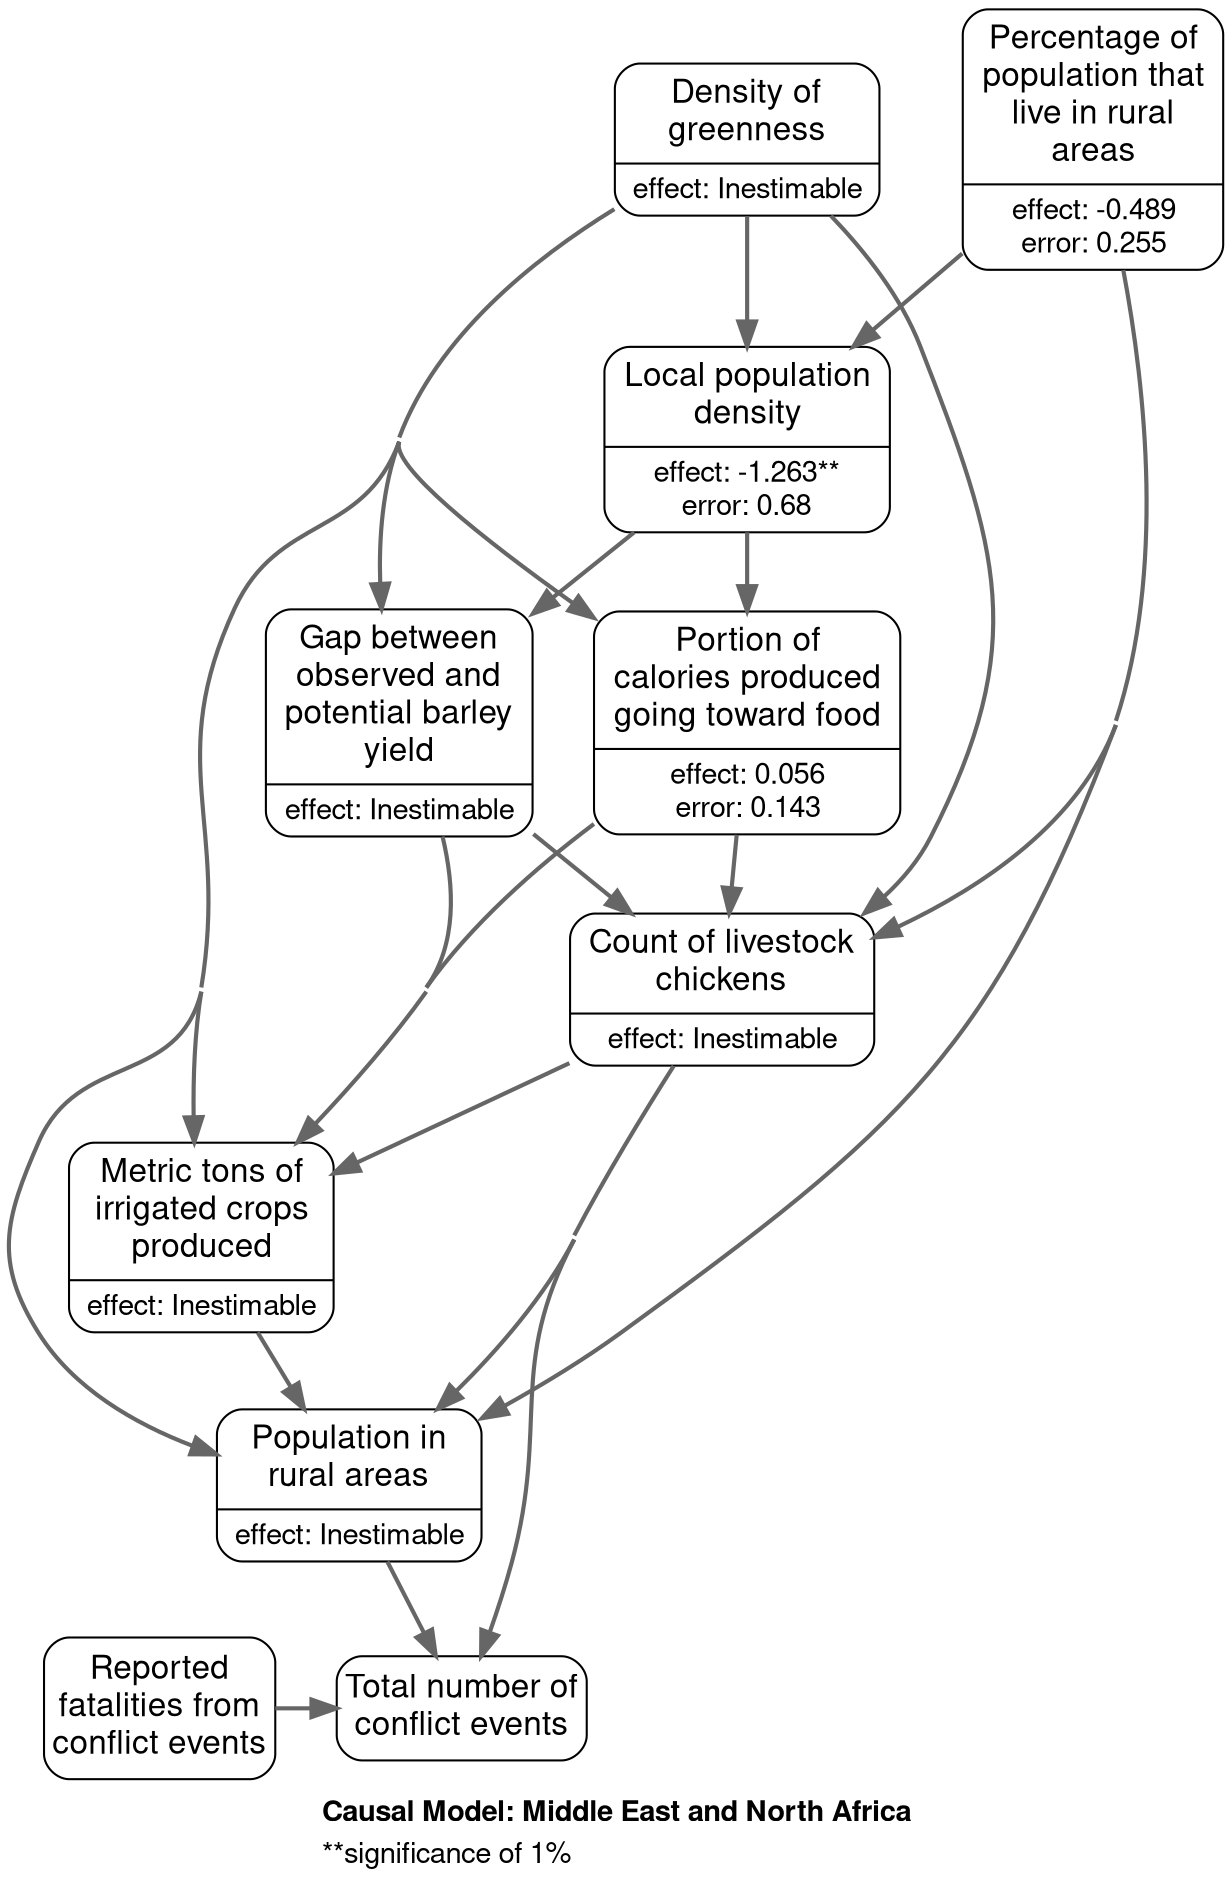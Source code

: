 # generated file for region: middle_east_and_north_africa by CausalModelRegionGenerator
strict digraph causalModel {
fontname="Helvetica, Arial, sans-serif";
label=<<TABLE BORDER="0" CELLBORDER="0" CELLSPACING="0"><TR><TD></TD></TR><TR><TD ALIGN="LEFT"><B>Causal Model: Middle East and North Africa</B></TD></TR><TR><TD ALIGN="LEFT">**significance of 1%</TD></TR></TABLE>>;
labelloc = b;
nodesep = 0.4;
concentrate = true;
node[shape = Mrecord, fontname = "Helvetica, Arial, sans-serif", margin = "0.10,0.06", penwidth = 1.0];
edge[arrowsize = 1.2 penwidth = 2 color="#666666"];

# nodes
DeliveredkcalFraction_s [label = <{<table align="center" border="0" cellspacing="1" cellpadding="1">
<tr><td><font point-size="16">Portion of<br/>calories produced<br/>going toward food<br/></font></td></tr>
</table>
|<table border="0" cellspacing="1" cellpadding="0.5"><tr><td><font point-size="14">effect: 0.056</font></td></tr>
<tr><td><font point-size="14">error: 0.143</font></td></tr></table>}>, class = rankB];
chicken_number_s [label = <{<table align="center" border="0" cellspacing="1" cellpadding="1">
<tr><td><font point-size="16">Count of livestock<br/>chickens<br/></font></td></tr>
</table>
|<table border="0" cellspacing="1" cellpadding="0.5"><tr><td><font point-size="14">effect: Inestimable</font></td></tr></table>}>, class = rankB];
spam_P_i_avg_s [label = <{<table align="center" border="0" cellspacing="1" cellpadding="1">
<tr><td><font point-size="16">Metric tons of<br/>irrigated crops<br/>produced<br/></font></td></tr>
</table>
|<table border="0" cellspacing="1" cellpadding="0.5"><tr><td><font point-size="14">effect: Inestimable</font></td></tr></table>}>, class = rankB];
rurpop_s [label = <{<table align="center" border="0" cellspacing="1" cellpadding="1">
<tr><td><font point-size="16">Population in<br/>rural areas<br/></font></td></tr>
</table>
|<table border="0" cellspacing="1" cellpadding="0.5"><tr><td><font point-size="14">effect: Inestimable</font></td></tr></table>}>, class = rankB];
yield_gap_barley_s [label = <{<table align="center" border="0" cellspacing="1" cellpadding="1">
<tr><td><font point-size="16">Gap between<br/>observed and<br/>potential barley<br/>yield<br/></font></td></tr>
</table>
|<table border="0" cellspacing="1" cellpadding="0.5"><tr><td><font point-size="14">effect: Inestimable</font></td></tr></table>}>, class = rankB];
rurratio_s [label = <{<table align="center" border="0" cellspacing="1" cellpadding="1">
<tr><td><font point-size="16">Percentage of<br/>population that<br/>live in rural<br/>areas<br/></font></td></tr>
</table>
|<table border="0" cellspacing="1" cellpadding="0.5"><tr><td><font point-size="14">effect: -0.489</font></td></tr>
<tr><td><font point-size="14">error: 0.255</font></td></tr></table>}>, class = rankA];
locdensity_y [label = <{<table align="center" border="0" cellspacing="1" cellpadding="1">
<tr><td><font point-size="16">Local population<br/>density<br/></font></td></tr>
</table>
|<table border="0" cellspacing="1" cellpadding="0.5"><tr><td><font point-size="14">effect: -1.263**</font></td></tr>
<tr><td><font point-size="14">error: 0.68</font></td></tr></table>}>, class = rankB];
ndvi_act_min_m [label = <{<table align="center" border="0" cellspacing="1" cellpadding="1">
<tr><td><font point-size="16">Density of<br/>greenness<br/></font></td></tr>
</table>
|<table border="0" cellspacing="1" cellpadding="0.5"><tr><td><font point-size="14">effect: Inestimable</font></td></tr></table>}>, class = rankA];
acl_sum_evnt_m [label = "Total number of
conflict events" class = rankC shape=box style=rounded fontsize="16pt" margin = "0.05,0.10"];
acl_sum_fatl_m [label = "Reported
fatalities from
conflict events" class = rankC shape=box style=rounded fontsize="16pt" margin = "0.05,0.10"];

#ranks
{rank=same; rurratio_s ndvi_act_min_m; }
{rank=same; acl_sum_evnt_m acl_sum_fatl_m; }

# links
DeliveredkcalFraction_s -> chicken_number_s;
DeliveredkcalFraction_s -> spam_P_i_avg_s;
chicken_number_s -> spam_P_i_avg_s;
chicken_number_s -> rurpop_s;
chicken_number_s -> acl_sum_evnt_m;
spam_P_i_avg_s -> rurpop_s;
rurpop_s -> acl_sum_evnt_m;
yield_gap_barley_s -> chicken_number_s;
yield_gap_barley_s -> spam_P_i_avg_s;
rurratio_s -> chicken_number_s;
rurratio_s -> rurpop_s;
rurratio_s -> locdensity_y;
locdensity_y -> DeliveredkcalFraction_s;
locdensity_y -> yield_gap_barley_s;
ndvi_act_min_m -> DeliveredkcalFraction_s;
ndvi_act_min_m -> chicken_number_s;
ndvi_act_min_m -> spam_P_i_avg_s;
ndvi_act_min_m -> rurpop_s;
ndvi_act_min_m -> yield_gap_barley_s;
ndvi_act_min_m -> locdensity_y;
acl_sum_fatl_m -> acl_sum_evnt_m;

}
